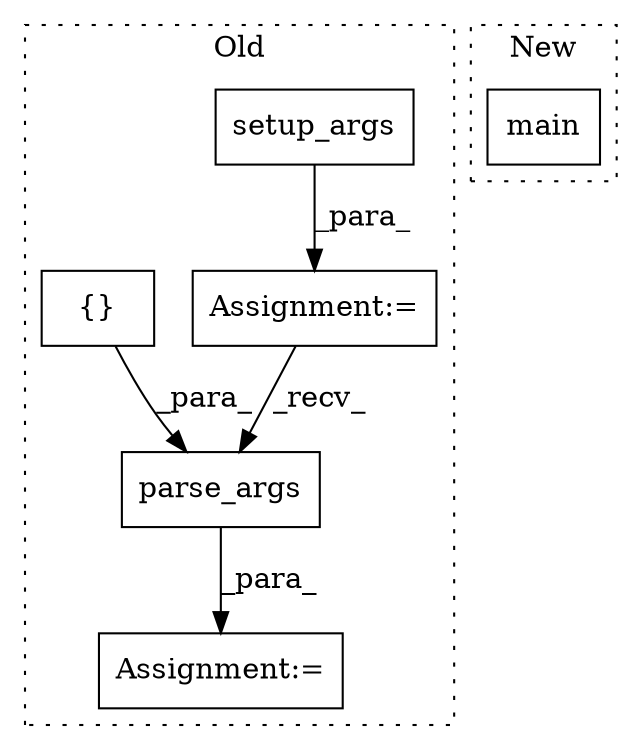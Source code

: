 digraph G {
subgraph cluster0 {
1 [label="setup_args" a="32" s="251" l="12" shape="box"];
3 [label="parse_args" a="32" s="276,346" l="11,1" shape="box"];
4 [label="Assignment:=" a="7" s="225" l="1" shape="box"];
5 [label="Assignment:=" a="7" s="272" l="1" shape="box"];
6 [label="{}" a="4" s="299,345" l="1,1" shape="box"];
label = "Old";
style="dotted";
}
subgraph cluster1 {
2 [label="main" a="32" s="234,260" l="5,1" shape="box"];
label = "New";
style="dotted";
}
1 -> 4 [label="_para_"];
3 -> 5 [label="_para_"];
4 -> 3 [label="_recv_"];
6 -> 3 [label="_para_"];
}